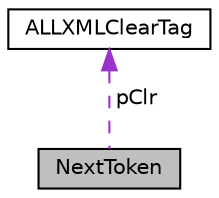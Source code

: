 digraph "NextToken"
{
 // LATEX_PDF_SIZE
  edge [fontname="Helvetica",fontsize="10",labelfontname="Helvetica",labelfontsize="10"];
  node [fontname="Helvetica",fontsize="10",shape=record];
  Node1 [label="NextToken",height=0.2,width=0.4,color="black", fillcolor="grey75", style="filled", fontcolor="black",tooltip=" "];
  Node2 -> Node1 [dir="back",color="darkorchid3",fontsize="10",style="dashed",label=" pClr" ,fontname="Helvetica"];
  Node2 [label="ALLXMLClearTag",height=0.2,width=0.4,color="black", fillcolor="white", style="filled",URL="$struct_a_l_l_x_m_l_clear_tag.html",tooltip=" "];
}
